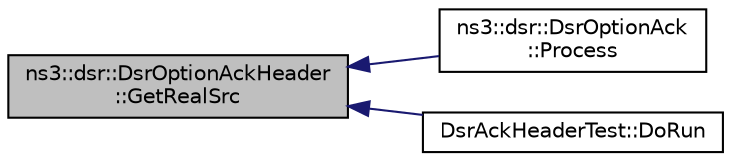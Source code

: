 digraph "ns3::dsr::DsrOptionAckHeader::GetRealSrc"
{
  edge [fontname="Helvetica",fontsize="10",labelfontname="Helvetica",labelfontsize="10"];
  node [fontname="Helvetica",fontsize="10",shape=record];
  rankdir="LR";
  Node1 [label="ns3::dsr::DsrOptionAckHeader\l::GetRealSrc",height=0.2,width=0.4,color="black", fillcolor="grey75", style="filled", fontcolor="black"];
  Node1 -> Node2 [dir="back",color="midnightblue",fontsize="10",style="solid"];
  Node2 [label="ns3::dsr::DsrOptionAck\l::Process",height=0.2,width=0.4,color="black", fillcolor="white", style="filled",URL="$d9/d62/classns3_1_1dsr_1_1DsrOptionAck.html#a51694a3f0a2d13d588b008200b6abc13",tooltip="Process method. "];
  Node1 -> Node3 [dir="back",color="midnightblue",fontsize="10",style="solid"];
  Node3 [label="DsrAckHeaderTest::DoRun",height=0.2,width=0.4,color="black", fillcolor="white", style="filled",URL="$d4/d8f/classDsrAckHeaderTest.html#a2e6ece48c16a167b15c3753d2c0fbb05",tooltip="Implementation to actually run this TestCase. "];
}
